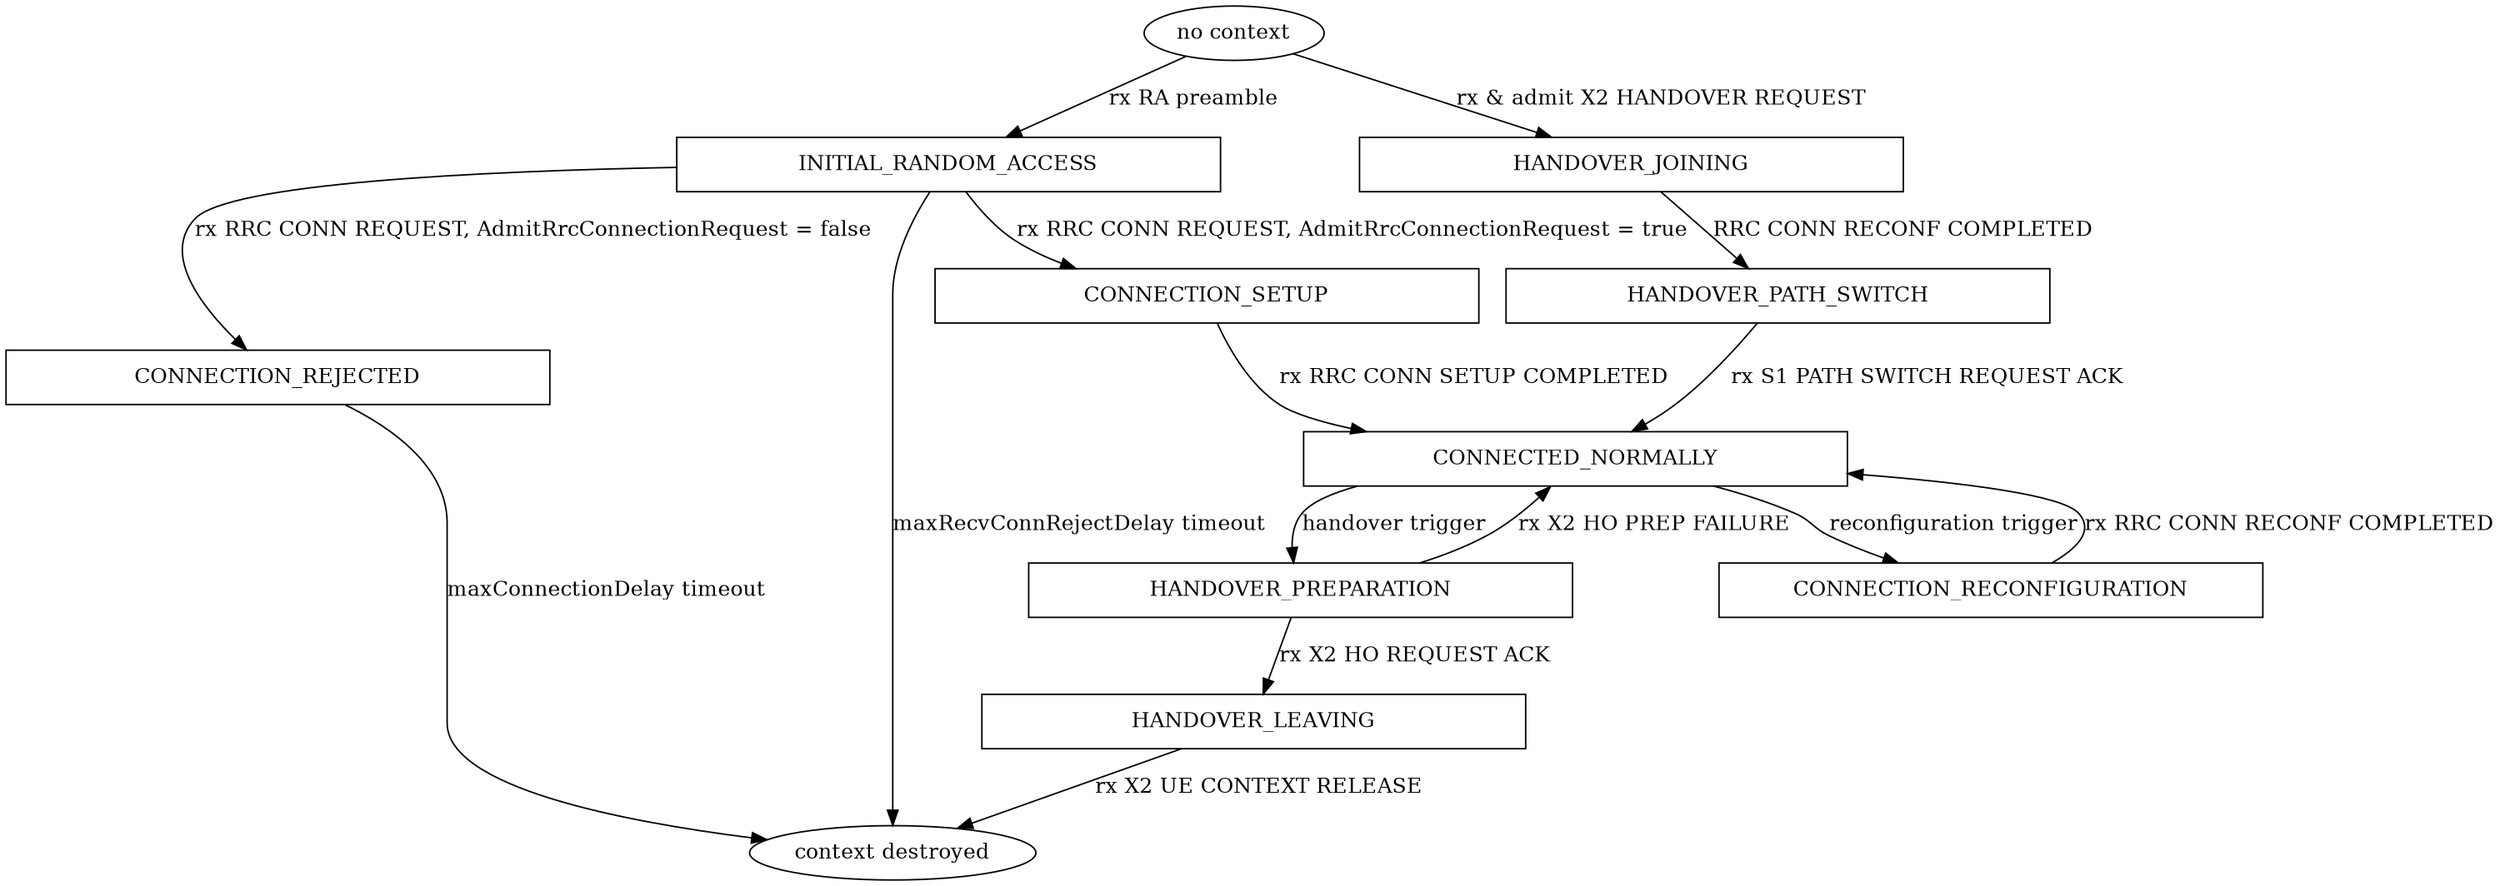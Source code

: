 digraph LteEnbRrcStates {

size="20,20"


NO_CONTEXT [shape="ellipse", label="no context"]
INITIAL_RANDOM_ACCESS  [shape="box",width=5]
CONNECTION_SETUP [shape="box",width=5]
CONNECTION_REJECTED [shape="box",width=5] 
CONNECTED_NORMALLY [shape="box",width=5] 
CONNECTION_RECONFIGURATION [shape="box",width=5] 
HANDOVER_PREPARATION [shape="box",width=5] 
HANDOVER_JOINING [shape="box",width=5] 
HANDOVER_PATH_SWITCH [shape="box",width=5] 
HANDOVER_LEAVING [shape="box",width=5]
CONTEXT_DESTROYED [shape="ellipse", label="context destroyed"]

NO_CONTEXT -> INITIAL_RANDOM_ACCESS [label="rx RA preamble",labeldistance=0]
INITIAL_RANDOM_ACCESS -> CONNECTION_REJECTED [label="rx RRC CONN REQUEST, AdmitRrcConnectionRequest = false"]
CONNECTION_REJECTED -> CONTEXT_DESTROYED [label="maxConnectionDelay timeout"]
INITIAL_RANDOM_ACCESS -> CONTEXT_DESTROYED [label="maxRecvConnRejectDelay timeout"]
INITIAL_RANDOM_ACCESS -> CONNECTION_SETUP [label="rx RRC CONN REQUEST, AdmitRrcConnectionRequest = true"]
CONNECTION_SETUP -> CONNECTED_NORMALLY [label="rx RRC CONN SETUP COMPLETED"]
CONNECTED_NORMALLY -> CONNECTION_RECONFIGURATION [label="reconfiguration trigger"]
CONNECTION_RECONFIGURATION -> CONNECTED_NORMALLY [label="rx RRC CONN RECONF COMPLETED"]
CONNECTED_NORMALLY -> HANDOVER_PREPARATION [label="handover trigger"]
HANDOVER_PREPARATION -> CONNECTED_NORMALLY [label="rx X2 HO PREP FAILURE"]
HANDOVER_PREPARATION -> HANDOVER_LEAVING [label="rx X2 HO REQUEST ACK"]
HANDOVER_LEAVING -> CONTEXT_DESTROYED [label="rx X2 UE CONTEXT RELEASE"]
NO_CONTEXT -> HANDOVER_JOINING [label="rx & admit X2 HANDOVER REQUEST"]
HANDOVER_JOINING -> HANDOVER_PATH_SWITCH [label="RRC CONN RECONF COMPLETED"]
HANDOVER_PATH_SWITCH -> CONNECTED_NORMALLY [label="rx S1 PATH SWITCH REQUEST ACK"]


}